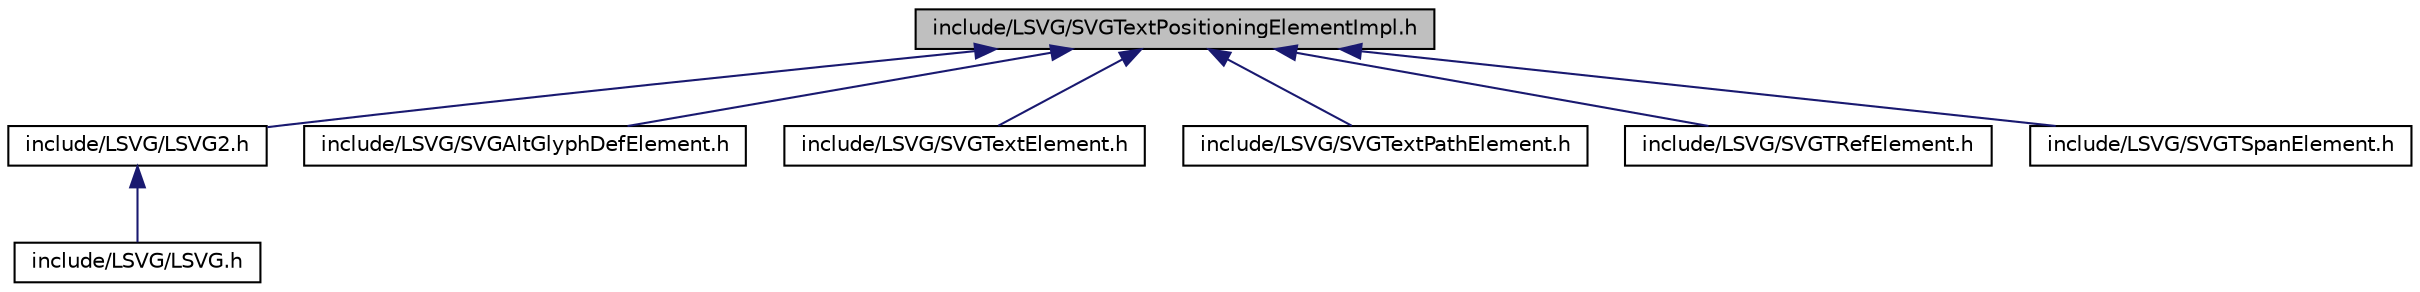 digraph G
{
  edge [fontname="Helvetica",fontsize="10",labelfontname="Helvetica",labelfontsize="10"];
  node [fontname="Helvetica",fontsize="10",shape=record];
  Node1 [label="include/LSVG/SVGTextPositioningElementImpl.h",height=0.2,width=0.4,color="black", fillcolor="grey75", style="filled" fontcolor="black"];
  Node1 -> Node2 [dir="back",color="midnightblue",fontsize="10",style="solid",fontname="Helvetica"];
  Node2 [label="include/LSVG/LSVG2.h",height=0.2,width=0.4,color="black", fillcolor="white", style="filled",URL="$_l_s_v_g2_8h.html"];
  Node2 -> Node3 [dir="back",color="midnightblue",fontsize="10",style="solid",fontname="Helvetica"];
  Node3 [label="include/LSVG/LSVG.h",height=0.2,width=0.4,color="black", fillcolor="white", style="filled",URL="$_l_s_v_g_8h.html"];
  Node1 -> Node4 [dir="back",color="midnightblue",fontsize="10",style="solid",fontname="Helvetica"];
  Node4 [label="include/LSVG/SVGAltGlyphDefElement.h",height=0.2,width=0.4,color="black", fillcolor="white", style="filled",URL="$_s_v_g_alt_glyph_def_element_8h.html"];
  Node1 -> Node5 [dir="back",color="midnightblue",fontsize="10",style="solid",fontname="Helvetica"];
  Node5 [label="include/LSVG/SVGTextElement.h",height=0.2,width=0.4,color="black", fillcolor="white", style="filled",URL="$_s_v_g_text_element_8h.html"];
  Node1 -> Node6 [dir="back",color="midnightblue",fontsize="10",style="solid",fontname="Helvetica"];
  Node6 [label="include/LSVG/SVGTextPathElement.h",height=0.2,width=0.4,color="black", fillcolor="white", style="filled",URL="$_s_v_g_text_path_element_8h.html"];
  Node1 -> Node7 [dir="back",color="midnightblue",fontsize="10",style="solid",fontname="Helvetica"];
  Node7 [label="include/LSVG/SVGTRefElement.h",height=0.2,width=0.4,color="black", fillcolor="white", style="filled",URL="$_s_v_g_t_ref_element_8h.html"];
  Node1 -> Node8 [dir="back",color="midnightblue",fontsize="10",style="solid",fontname="Helvetica"];
  Node8 [label="include/LSVG/SVGTSpanElement.h",height=0.2,width=0.4,color="black", fillcolor="white", style="filled",URL="$_s_v_g_t_span_element_8h.html"];
}
